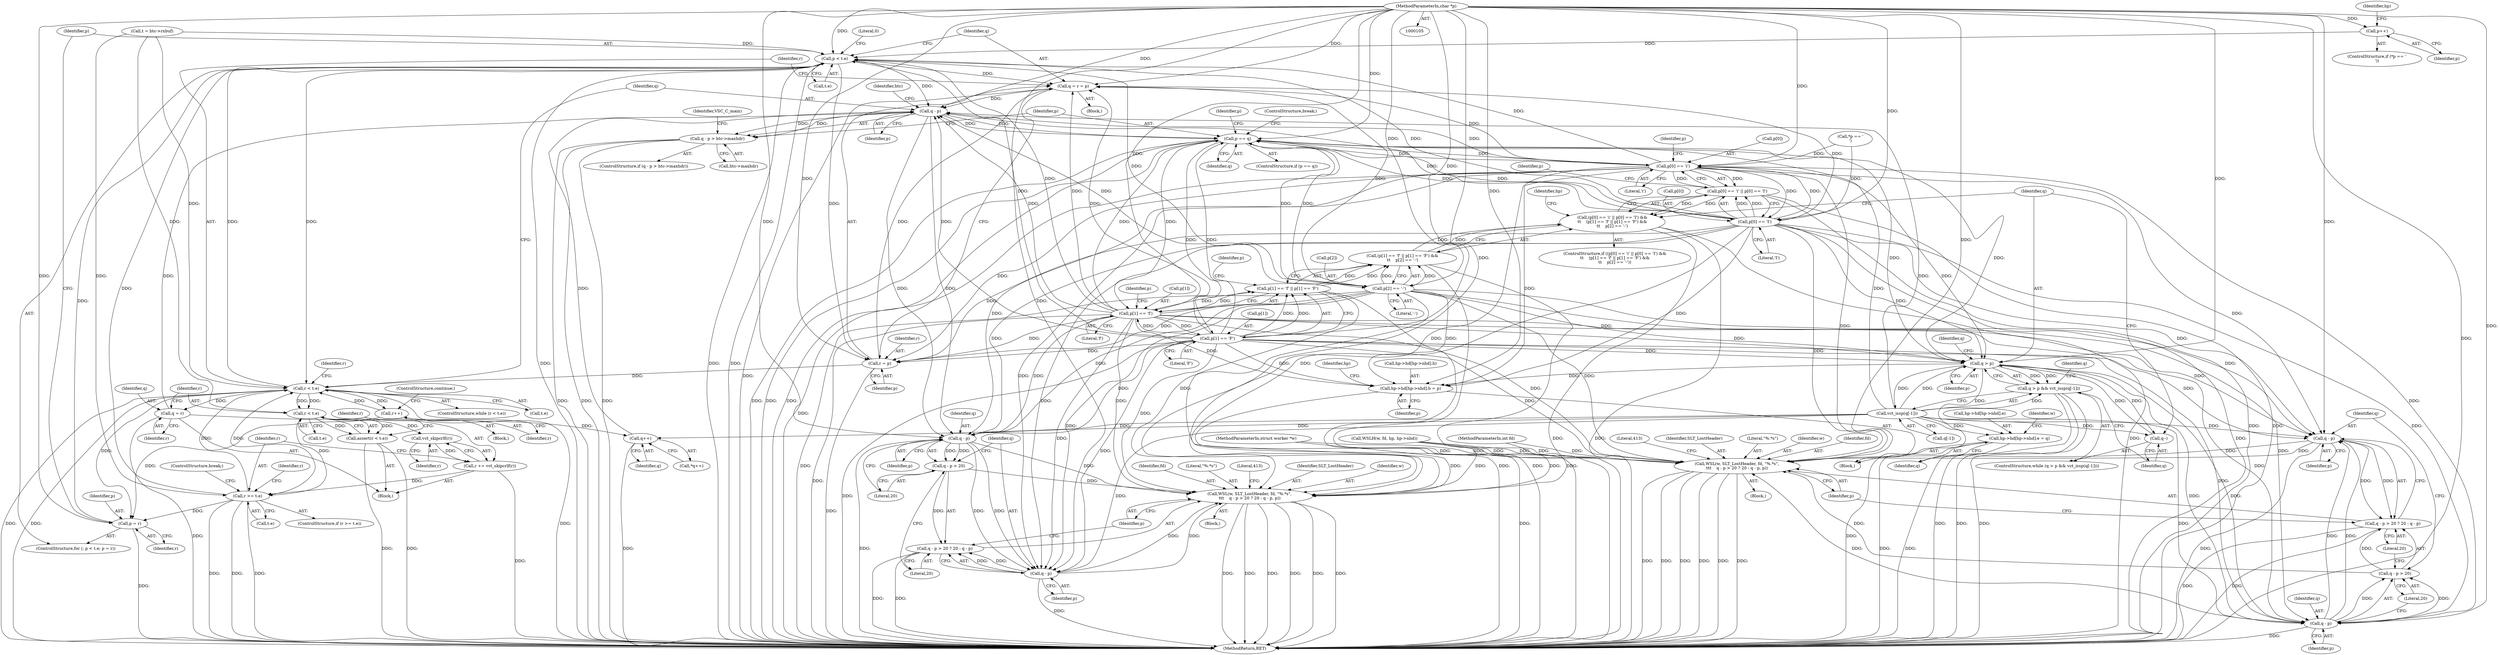 digraph "0_Varnish-Cache_85e8468bec9416bd7e16b0d80cb820ecd2b330c3@pointer" {
"1000125" [label="(Call,p++)"];
"1000109" [label="(MethodParameterIn,char *p)"];
"1000141" [label="(Call,p < t.e)"];
"1000150" [label="(Call,q = r = p)"];
"1000208" [label="(Call,q - p)"];
"1000207" [label="(Call,q - p > htc->maxhdr)"];
"1000226" [label="(Call,q - p)"];
"1000225" [label="(Call,q - p > 20)"];
"1000219" [label="(Call,WSL(w, SLT_LostHeader, fd, \"%.*s\",\n\t\t\t    q - p > 20 ? 20 : q - p, p))"];
"1000224" [label="(Call,q - p > 20 ? 20 : q - p)"];
"1000231" [label="(Call,q - p)"];
"1000238" [label="(Call,p == q)"];
"1000245" [label="(Call,p[0] == 'i')"];
"1000152" [label="(Call,r = p)"];
"1000156" [label="(Call,r < t.e)"];
"1000146" [label="(Call,p = r)"];
"1000168" [label="(Call,r++)"];
"1000171" [label="(Call,q = r)"];
"1000203" [label="(Call,q++)"];
"1000175" [label="(Call,r < t.e)"];
"1000174" [label="(Call,assert(r < t.e))"];
"1000182" [label="(Call,vct_skipcrlf(r))"];
"1000180" [label="(Call,r += vct_skipcrlf(r))"];
"1000185" [label="(Call,r >= t.e)"];
"1000244" [label="(Call,p[0] == 'i' || p[0] == 'I')"];
"1000243" [label="(Call,(p[0] == 'i' || p[0] == 'I') &&\n\t\t    (p[1] == 'f' || p[1] == 'F') &&\n\t\t    p[2] == '-')"];
"1000250" [label="(Call,p[0] == 'I')"];
"1000279" [label="(Call,q > p)"];
"1000278" [label="(Call,q > p && vct_issp(q[-1]))"];
"1000282" [label="(Call,vct_issp(q[-1]))"];
"1000287" [label="(Call,q--)"];
"1000322" [label="(Call,hp->hd[hp->nhd].e = q)"];
"1000357" [label="(Call,q - p)"];
"1000356" [label="(Call,q - p > 20)"];
"1000350" [label="(Call,WSL(w, SLT_LostHeader, fd, \"%.*s\",\n\t\t\t    q - p > 20 ? 20 : q - p, p))"];
"1000355" [label="(Call,q - p > 20 ? 20 : q - p)"];
"1000362" [label="(Call,q - p)"];
"1000311" [label="(Call,hp->hd[hp->nhd].b = p)"];
"1000257" [label="(Call,p[1] == 'f')"];
"1000256" [label="(Call,p[1] == 'f' || p[1] == 'F')"];
"1000255" [label="(Call,(p[1] == 'f' || p[1] == 'F') &&\n\t\t    p[2] == '-')"];
"1000262" [label="(Call,p[1] == 'F')"];
"1000267" [label="(Call,p[2] == '-')"];
"1000288" [label="(Identifier,q)"];
"1000231" [label="(Call,q - p)"];
"1000180" [label="(Call,r += vct_skipcrlf(r))"];
"1000242" [label="(ControlStructure,if ((p[0] == 'i' || p[0] == 'I') &&\n\t\t    (p[1] == 'f' || p[1] == 'F') &&\n\t\t    p[2] == '-'))"];
"1000226" [label="(Call,q - p)"];
"1000171" [label="(Call,q = r)"];
"1000232" [label="(Identifier,q)"];
"1000322" [label="(Call,hp->hd[hp->nhd].e = q)"];
"1000177" [label="(Call,t.e)"];
"1000362" [label="(Call,q - p)"];
"1000241" [label="(ControlStructure,break;)"];
"1000161" [label="(Block,)"];
"1000262" [label="(Call,p[1] == 'F')"];
"1000257" [label="(Call,p[1] == 'f')"];
"1000243" [label="(Call,(p[0] == 'i' || p[0] == 'I') &&\n\t\t    (p[1] == 'f' || p[1] == 'F') &&\n\t\t    p[2] == '-')"];
"1000224" [label="(Call,q - p > 20 ? 20 : q - p)"];
"1000367" [label="(Literal,413)"];
"1000147" [label="(Identifier,p)"];
"1000269" [label="(Identifier,p)"];
"1000219" [label="(Call,WSL(w, SLT_LostHeader, fd, \"%.*s\",\n\t\t\t    q - p > 20 ? 20 : q - p, p))"];
"1000168" [label="(Call,r++)"];
"1000326" [label="(Identifier,hp)"];
"1000108" [label="(MethodParameterIn,int fd)"];
"1000247" [label="(Identifier,p)"];
"1000360" [label="(Literal,20)"];
"1000282" [label="(Call,vct_issp(q[-1]))"];
"1000157" [label="(Identifier,r)"];
"1000361" [label="(Literal,20)"];
"1000220" [label="(Identifier,w)"];
"1000140" [label="(ControlStructure,for (; p < t.e; p = r))"];
"1000212" [label="(Identifier,htc)"];
"1000173" [label="(Identifier,r)"];
"1000284" [label="(Identifier,q)"];
"1000352" [label="(Identifier,SLT_LostHeader)"];
"1000195" [label="(Identifier,r)"];
"1000274" [label="(Identifier,hp)"];
"1000156" [label="(Call,r < t.e)"];
"1000365" [label="(Identifier,p)"];
"1000109" [label="(MethodParameterIn,char *p)"];
"1000279" [label="(Call,q > p)"];
"1000222" [label="(Identifier,fd)"];
"1000283" [label="(Call,q[-1])"];
"1000185" [label="(Call,r >= t.e)"];
"1000227" [label="(Identifier,q)"];
"1000245" [label="(Call,p[0] == 'i')"];
"1000181" [label="(Identifier,r)"];
"1000154" [label="(Identifier,p)"];
"1000170" [label="(ControlStructure,continue;)"];
"1000246" [label="(Call,p[0])"];
"1000255" [label="(Call,(p[1] == 'f' || p[1] == 'F') &&\n\t\t    p[2] == '-')"];
"1000249" [label="(Literal,'i')"];
"1000129" [label="(Identifier,hp)"];
"1000291" [label="(Identifier,q)"];
"1000187" [label="(Call,t.e)"];
"1000369" [label="(Literal,0)"];
"1000350" [label="(Call,WSL(w, SLT_LostHeader, fd, \"%.*s\",\n\t\t\t    q - p > 20 ? 20 : q - p, p))"];
"1000233" [label="(Identifier,p)"];
"1000244" [label="(Call,p[0] == 'i' || p[0] == 'I')"];
"1000356" [label="(Call,q - p > 20)"];
"1000146" [label="(Call,p = r)"];
"1000106" [label="(MethodParameterIn,struct worker *w)"];
"1000190" [label="(ControlStructure,break;)"];
"1000261" [label="(Literal,'f')"];
"1000202" [label="(Call,*q++)"];
"1000209" [label="(Identifier,q)"];
"1000301" [label="(Block,)"];
"1000149" [label="(Block,)"];
"1000210" [label="(Identifier,p)"];
"1000182" [label="(Call,vct_skipcrlf(r))"];
"1000172" [label="(Identifier,q)"];
"1000345" [label="(Block,)"];
"1000184" [label="(ControlStructure,if (r >= t.e))"];
"1000225" [label="(Call,q - p > 20)"];
"1000206" [label="(ControlStructure,if (q - p > htc->maxhdr))"];
"1000358" [label="(Identifier,q)"];
"1000183" [label="(Identifier,r)"];
"1000223" [label="(Literal,\"%.*s\")"];
"1000211" [label="(Call,htc->maxhdr)"];
"1000266" [label="(Literal,'F')"];
"1000263" [label="(Call,p[1])"];
"1000264" [label="(Identifier,p)"];
"1000281" [label="(Identifier,p)"];
"1000278" [label="(Call,q > p && vct_issp(q[-1]))"];
"1000126" [label="(Identifier,p)"];
"1000259" [label="(Identifier,p)"];
"1000332" [label="(Identifier,q)"];
"1000153" [label="(Identifier,r)"];
"1000354" [label="(Literal,\"%.*s\")"];
"1000311" [label="(Call,hp->hd[hp->nhd].b = p)"];
"1000167" [label="(Block,)"];
"1000214" [label="(Block,)"];
"1000120" [label="(ControlStructure,if (*p == '\r'))"];
"1000169" [label="(Identifier,r)"];
"1000258" [label="(Call,p[1])"];
"1000239" [label="(Identifier,p)"];
"1000166" [label="(Identifier,r)"];
"1000148" [label="(Identifier,r)"];
"1000186" [label="(Identifier,r)"];
"1000151" [label="(Identifier,q)"];
"1000236" [label="(Literal,413)"];
"1000207" [label="(Call,q - p > htc->maxhdr)"];
"1000250" [label="(Call,p[0] == 'I')"];
"1000125" [label="(Call,p++)"];
"1000364" [label="(Identifier,p)"];
"1000351" [label="(Identifier,w)"];
"1000267" [label="(Call,p[2] == '-')"];
"1000357" [label="(Call,q - p)"];
"1000115" [label="(Call,t = htc->rxbuf)"];
"1000277" [label="(ControlStructure,while (q > p && vct_issp(q[-1])))"];
"1000370" [label="(MethodReturn,RET)"];
"1000252" [label="(Identifier,p)"];
"1000323" [label="(Call,hp->hd[hp->nhd].e)"];
"1000141" [label="(Call,p < t.e)"];
"1000230" [label="(Literal,20)"];
"1000204" [label="(Identifier,q)"];
"1000234" [label="(Identifier,p)"];
"1000228" [label="(Identifier,p)"];
"1000150" [label="(Call,q = r = p)"];
"1000312" [label="(Call,hp->hd[hp->nhd].b)"];
"1000359" [label="(Identifier,p)"];
"1000271" [label="(Literal,'-')"];
"1000176" [label="(Identifier,r)"];
"1000143" [label="(Call,t.e)"];
"1000229" [label="(Literal,20)"];
"1000256" [label="(Call,p[1] == 'f' || p[1] == 'F')"];
"1000280" [label="(Identifier,q)"];
"1000158" [label="(Call,t.e)"];
"1000254" [label="(Literal,'I')"];
"1000174" [label="(Call,assert(r < t.e))"];
"1000240" [label="(Identifier,q)"];
"1000155" [label="(ControlStructure,while (r < t.e))"];
"1000221" [label="(Identifier,SLT_LostHeader)"];
"1000121" [label="(Call,*p == '\r')"];
"1000287" [label="(Call,q--)"];
"1000237" [label="(ControlStructure,if (p == q))"];
"1000217" [label="(Identifier,VSC_C_main)"];
"1000355" [label="(Call,q - p > 20 ? 20 : q - p)"];
"1000353" [label="(Identifier,fd)"];
"1000175" [label="(Call,r < t.e)"];
"1000333" [label="(Call,WSLH(w, fd, hp, hp->nhd))"];
"1000238" [label="(Call,p == q)"];
"1000142" [label="(Identifier,p)"];
"1000363" [label="(Identifier,q)"];
"1000208" [label="(Call,q - p)"];
"1000334" [label="(Identifier,w)"];
"1000268" [label="(Call,p[2])"];
"1000203" [label="(Call,q++)"];
"1000251" [label="(Call,p[0])"];
"1000321" [label="(Identifier,p)"];
"1000152" [label="(Call,r = p)"];
"1000125" -> "1000120"  [label="AST: "];
"1000125" -> "1000126"  [label="CFG: "];
"1000126" -> "1000125"  [label="AST: "];
"1000129" -> "1000125"  [label="CFG: "];
"1000109" -> "1000125"  [label="DDG: "];
"1000125" -> "1000141"  [label="DDG: "];
"1000109" -> "1000105"  [label="AST: "];
"1000109" -> "1000370"  [label="DDG: "];
"1000109" -> "1000141"  [label="DDG: "];
"1000109" -> "1000146"  [label="DDG: "];
"1000109" -> "1000150"  [label="DDG: "];
"1000109" -> "1000152"  [label="DDG: "];
"1000109" -> "1000208"  [label="DDG: "];
"1000109" -> "1000226"  [label="DDG: "];
"1000109" -> "1000231"  [label="DDG: "];
"1000109" -> "1000219"  [label="DDG: "];
"1000109" -> "1000238"  [label="DDG: "];
"1000109" -> "1000245"  [label="DDG: "];
"1000109" -> "1000250"  [label="DDG: "];
"1000109" -> "1000257"  [label="DDG: "];
"1000109" -> "1000262"  [label="DDG: "];
"1000109" -> "1000267"  [label="DDG: "];
"1000109" -> "1000279"  [label="DDG: "];
"1000109" -> "1000311"  [label="DDG: "];
"1000109" -> "1000357"  [label="DDG: "];
"1000109" -> "1000362"  [label="DDG: "];
"1000109" -> "1000350"  [label="DDG: "];
"1000141" -> "1000140"  [label="AST: "];
"1000141" -> "1000143"  [label="CFG: "];
"1000142" -> "1000141"  [label="AST: "];
"1000143" -> "1000141"  [label="AST: "];
"1000151" -> "1000141"  [label="CFG: "];
"1000369" -> "1000141"  [label="CFG: "];
"1000141" -> "1000370"  [label="DDG: "];
"1000141" -> "1000370"  [label="DDG: "];
"1000141" -> "1000370"  [label="DDG: "];
"1000250" -> "1000141"  [label="DDG: "];
"1000267" -> "1000141"  [label="DDG: "];
"1000262" -> "1000141"  [label="DDG: "];
"1000257" -> "1000141"  [label="DDG: "];
"1000245" -> "1000141"  [label="DDG: "];
"1000146" -> "1000141"  [label="DDG: "];
"1000185" -> "1000141"  [label="DDG: "];
"1000156" -> "1000141"  [label="DDG: "];
"1000115" -> "1000141"  [label="DDG: "];
"1000141" -> "1000150"  [label="DDG: "];
"1000141" -> "1000152"  [label="DDG: "];
"1000141" -> "1000156"  [label="DDG: "];
"1000141" -> "1000208"  [label="DDG: "];
"1000150" -> "1000149"  [label="AST: "];
"1000150" -> "1000152"  [label="CFG: "];
"1000151" -> "1000150"  [label="AST: "];
"1000152" -> "1000150"  [label="AST: "];
"1000157" -> "1000150"  [label="CFG: "];
"1000150" -> "1000370"  [label="DDG: "];
"1000152" -> "1000150"  [label="DDG: "];
"1000250" -> "1000150"  [label="DDG: "];
"1000267" -> "1000150"  [label="DDG: "];
"1000262" -> "1000150"  [label="DDG: "];
"1000257" -> "1000150"  [label="DDG: "];
"1000245" -> "1000150"  [label="DDG: "];
"1000150" -> "1000208"  [label="DDG: "];
"1000208" -> "1000207"  [label="AST: "];
"1000208" -> "1000210"  [label="CFG: "];
"1000209" -> "1000208"  [label="AST: "];
"1000210" -> "1000208"  [label="AST: "];
"1000212" -> "1000208"  [label="CFG: "];
"1000208" -> "1000207"  [label="DDG: "];
"1000208" -> "1000207"  [label="DDG: "];
"1000171" -> "1000208"  [label="DDG: "];
"1000282" -> "1000208"  [label="DDG: "];
"1000203" -> "1000208"  [label="DDG: "];
"1000250" -> "1000208"  [label="DDG: "];
"1000267" -> "1000208"  [label="DDG: "];
"1000262" -> "1000208"  [label="DDG: "];
"1000257" -> "1000208"  [label="DDG: "];
"1000245" -> "1000208"  [label="DDG: "];
"1000208" -> "1000226"  [label="DDG: "];
"1000208" -> "1000226"  [label="DDG: "];
"1000208" -> "1000238"  [label="DDG: "];
"1000208" -> "1000238"  [label="DDG: "];
"1000207" -> "1000206"  [label="AST: "];
"1000207" -> "1000211"  [label="CFG: "];
"1000211" -> "1000207"  [label="AST: "];
"1000217" -> "1000207"  [label="CFG: "];
"1000239" -> "1000207"  [label="CFG: "];
"1000207" -> "1000370"  [label="DDG: "];
"1000207" -> "1000370"  [label="DDG: "];
"1000207" -> "1000370"  [label="DDG: "];
"1000226" -> "1000225"  [label="AST: "];
"1000226" -> "1000228"  [label="CFG: "];
"1000227" -> "1000226"  [label="AST: "];
"1000228" -> "1000226"  [label="AST: "];
"1000229" -> "1000226"  [label="CFG: "];
"1000226" -> "1000370"  [label="DDG: "];
"1000226" -> "1000225"  [label="DDG: "];
"1000226" -> "1000225"  [label="DDG: "];
"1000282" -> "1000226"  [label="DDG: "];
"1000250" -> "1000226"  [label="DDG: "];
"1000267" -> "1000226"  [label="DDG: "];
"1000262" -> "1000226"  [label="DDG: "];
"1000257" -> "1000226"  [label="DDG: "];
"1000245" -> "1000226"  [label="DDG: "];
"1000226" -> "1000231"  [label="DDG: "];
"1000226" -> "1000231"  [label="DDG: "];
"1000226" -> "1000219"  [label="DDG: "];
"1000225" -> "1000224"  [label="AST: "];
"1000225" -> "1000229"  [label="CFG: "];
"1000229" -> "1000225"  [label="AST: "];
"1000230" -> "1000225"  [label="CFG: "];
"1000232" -> "1000225"  [label="CFG: "];
"1000225" -> "1000219"  [label="DDG: "];
"1000225" -> "1000224"  [label="DDG: "];
"1000219" -> "1000214"  [label="AST: "];
"1000219" -> "1000234"  [label="CFG: "];
"1000220" -> "1000219"  [label="AST: "];
"1000221" -> "1000219"  [label="AST: "];
"1000222" -> "1000219"  [label="AST: "];
"1000223" -> "1000219"  [label="AST: "];
"1000224" -> "1000219"  [label="AST: "];
"1000234" -> "1000219"  [label="AST: "];
"1000236" -> "1000219"  [label="CFG: "];
"1000219" -> "1000370"  [label="DDG: "];
"1000219" -> "1000370"  [label="DDG: "];
"1000219" -> "1000370"  [label="DDG: "];
"1000219" -> "1000370"  [label="DDG: "];
"1000219" -> "1000370"  [label="DDG: "];
"1000219" -> "1000370"  [label="DDG: "];
"1000333" -> "1000219"  [label="DDG: "];
"1000333" -> "1000219"  [label="DDG: "];
"1000106" -> "1000219"  [label="DDG: "];
"1000108" -> "1000219"  [label="DDG: "];
"1000231" -> "1000219"  [label="DDG: "];
"1000231" -> "1000219"  [label="DDG: "];
"1000250" -> "1000219"  [label="DDG: "];
"1000267" -> "1000219"  [label="DDG: "];
"1000262" -> "1000219"  [label="DDG: "];
"1000257" -> "1000219"  [label="DDG: "];
"1000245" -> "1000219"  [label="DDG: "];
"1000224" -> "1000230"  [label="CFG: "];
"1000224" -> "1000231"  [label="CFG: "];
"1000230" -> "1000224"  [label="AST: "];
"1000231" -> "1000224"  [label="AST: "];
"1000234" -> "1000224"  [label="CFG: "];
"1000224" -> "1000370"  [label="DDG: "];
"1000224" -> "1000370"  [label="DDG: "];
"1000231" -> "1000224"  [label="DDG: "];
"1000231" -> "1000224"  [label="DDG: "];
"1000231" -> "1000233"  [label="CFG: "];
"1000232" -> "1000231"  [label="AST: "];
"1000233" -> "1000231"  [label="AST: "];
"1000231" -> "1000370"  [label="DDG: "];
"1000282" -> "1000231"  [label="DDG: "];
"1000250" -> "1000231"  [label="DDG: "];
"1000267" -> "1000231"  [label="DDG: "];
"1000262" -> "1000231"  [label="DDG: "];
"1000257" -> "1000231"  [label="DDG: "];
"1000245" -> "1000231"  [label="DDG: "];
"1000238" -> "1000237"  [label="AST: "];
"1000238" -> "1000240"  [label="CFG: "];
"1000239" -> "1000238"  [label="AST: "];
"1000240" -> "1000238"  [label="AST: "];
"1000241" -> "1000238"  [label="CFG: "];
"1000247" -> "1000238"  [label="CFG: "];
"1000238" -> "1000370"  [label="DDG: "];
"1000238" -> "1000370"  [label="DDG: "];
"1000238" -> "1000370"  [label="DDG: "];
"1000250" -> "1000238"  [label="DDG: "];
"1000267" -> "1000238"  [label="DDG: "];
"1000262" -> "1000238"  [label="DDG: "];
"1000257" -> "1000238"  [label="DDG: "];
"1000245" -> "1000238"  [label="DDG: "];
"1000282" -> "1000238"  [label="DDG: "];
"1000238" -> "1000245"  [label="DDG: "];
"1000238" -> "1000250"  [label="DDG: "];
"1000238" -> "1000257"  [label="DDG: "];
"1000238" -> "1000262"  [label="DDG: "];
"1000238" -> "1000267"  [label="DDG: "];
"1000238" -> "1000279"  [label="DDG: "];
"1000238" -> "1000279"  [label="DDG: "];
"1000245" -> "1000244"  [label="AST: "];
"1000245" -> "1000249"  [label="CFG: "];
"1000246" -> "1000245"  [label="AST: "];
"1000249" -> "1000245"  [label="AST: "];
"1000252" -> "1000245"  [label="CFG: "];
"1000244" -> "1000245"  [label="CFG: "];
"1000245" -> "1000370"  [label="DDG: "];
"1000245" -> "1000152"  [label="DDG: "];
"1000245" -> "1000244"  [label="DDG: "];
"1000245" -> "1000244"  [label="DDG: "];
"1000250" -> "1000245"  [label="DDG: "];
"1000121" -> "1000245"  [label="DDG: "];
"1000245" -> "1000250"  [label="DDG: "];
"1000245" -> "1000279"  [label="DDG: "];
"1000245" -> "1000311"  [label="DDG: "];
"1000245" -> "1000357"  [label="DDG: "];
"1000245" -> "1000362"  [label="DDG: "];
"1000245" -> "1000350"  [label="DDG: "];
"1000152" -> "1000154"  [label="CFG: "];
"1000153" -> "1000152"  [label="AST: "];
"1000154" -> "1000152"  [label="AST: "];
"1000152" -> "1000370"  [label="DDG: "];
"1000250" -> "1000152"  [label="DDG: "];
"1000267" -> "1000152"  [label="DDG: "];
"1000262" -> "1000152"  [label="DDG: "];
"1000257" -> "1000152"  [label="DDG: "];
"1000152" -> "1000156"  [label="DDG: "];
"1000156" -> "1000155"  [label="AST: "];
"1000156" -> "1000158"  [label="CFG: "];
"1000157" -> "1000156"  [label="AST: "];
"1000158" -> "1000156"  [label="AST: "];
"1000166" -> "1000156"  [label="CFG: "];
"1000209" -> "1000156"  [label="CFG: "];
"1000156" -> "1000370"  [label="DDG: "];
"1000156" -> "1000370"  [label="DDG: "];
"1000156" -> "1000370"  [label="DDG: "];
"1000156" -> "1000146"  [label="DDG: "];
"1000185" -> "1000156"  [label="DDG: "];
"1000185" -> "1000156"  [label="DDG: "];
"1000168" -> "1000156"  [label="DDG: "];
"1000115" -> "1000156"  [label="DDG: "];
"1000156" -> "1000168"  [label="DDG: "];
"1000156" -> "1000171"  [label="DDG: "];
"1000156" -> "1000175"  [label="DDG: "];
"1000156" -> "1000175"  [label="DDG: "];
"1000146" -> "1000140"  [label="AST: "];
"1000146" -> "1000148"  [label="CFG: "];
"1000147" -> "1000146"  [label="AST: "];
"1000148" -> "1000146"  [label="AST: "];
"1000142" -> "1000146"  [label="CFG: "];
"1000146" -> "1000370"  [label="DDG: "];
"1000185" -> "1000146"  [label="DDG: "];
"1000168" -> "1000146"  [label="DDG: "];
"1000168" -> "1000167"  [label="AST: "];
"1000168" -> "1000169"  [label="CFG: "];
"1000169" -> "1000168"  [label="AST: "];
"1000170" -> "1000168"  [label="CFG: "];
"1000171" -> "1000161"  [label="AST: "];
"1000171" -> "1000173"  [label="CFG: "];
"1000172" -> "1000171"  [label="AST: "];
"1000173" -> "1000171"  [label="AST: "];
"1000176" -> "1000171"  [label="CFG: "];
"1000171" -> "1000370"  [label="DDG: "];
"1000171" -> "1000203"  [label="DDG: "];
"1000203" -> "1000202"  [label="AST: "];
"1000203" -> "1000204"  [label="CFG: "];
"1000204" -> "1000203"  [label="AST: "];
"1000202" -> "1000203"  [label="CFG: "];
"1000203" -> "1000370"  [label="DDG: "];
"1000282" -> "1000203"  [label="DDG: "];
"1000175" -> "1000174"  [label="AST: "];
"1000175" -> "1000177"  [label="CFG: "];
"1000176" -> "1000175"  [label="AST: "];
"1000177" -> "1000175"  [label="AST: "];
"1000174" -> "1000175"  [label="CFG: "];
"1000175" -> "1000174"  [label="DDG: "];
"1000175" -> "1000174"  [label="DDG: "];
"1000115" -> "1000175"  [label="DDG: "];
"1000175" -> "1000182"  [label="DDG: "];
"1000175" -> "1000185"  [label="DDG: "];
"1000174" -> "1000161"  [label="AST: "];
"1000181" -> "1000174"  [label="CFG: "];
"1000174" -> "1000370"  [label="DDG: "];
"1000174" -> "1000370"  [label="DDG: "];
"1000182" -> "1000180"  [label="AST: "];
"1000182" -> "1000183"  [label="CFG: "];
"1000183" -> "1000182"  [label="AST: "];
"1000180" -> "1000182"  [label="CFG: "];
"1000182" -> "1000180"  [label="DDG: "];
"1000180" -> "1000161"  [label="AST: "];
"1000181" -> "1000180"  [label="AST: "];
"1000186" -> "1000180"  [label="CFG: "];
"1000180" -> "1000370"  [label="DDG: "];
"1000180" -> "1000185"  [label="DDG: "];
"1000185" -> "1000184"  [label="AST: "];
"1000185" -> "1000187"  [label="CFG: "];
"1000186" -> "1000185"  [label="AST: "];
"1000187" -> "1000185"  [label="AST: "];
"1000190" -> "1000185"  [label="CFG: "];
"1000195" -> "1000185"  [label="CFG: "];
"1000185" -> "1000370"  [label="DDG: "];
"1000185" -> "1000370"  [label="DDG: "];
"1000185" -> "1000370"  [label="DDG: "];
"1000115" -> "1000185"  [label="DDG: "];
"1000244" -> "1000243"  [label="AST: "];
"1000244" -> "1000250"  [label="CFG: "];
"1000250" -> "1000244"  [label="AST: "];
"1000259" -> "1000244"  [label="CFG: "];
"1000243" -> "1000244"  [label="CFG: "];
"1000244" -> "1000370"  [label="DDG: "];
"1000244" -> "1000370"  [label="DDG: "];
"1000244" -> "1000243"  [label="DDG: "];
"1000244" -> "1000243"  [label="DDG: "];
"1000250" -> "1000244"  [label="DDG: "];
"1000250" -> "1000244"  [label="DDG: "];
"1000243" -> "1000242"  [label="AST: "];
"1000243" -> "1000255"  [label="CFG: "];
"1000255" -> "1000243"  [label="AST: "];
"1000274" -> "1000243"  [label="CFG: "];
"1000280" -> "1000243"  [label="CFG: "];
"1000243" -> "1000370"  [label="DDG: "];
"1000243" -> "1000370"  [label="DDG: "];
"1000243" -> "1000370"  [label="DDG: "];
"1000255" -> "1000243"  [label="DDG: "];
"1000255" -> "1000243"  [label="DDG: "];
"1000250" -> "1000254"  [label="CFG: "];
"1000251" -> "1000250"  [label="AST: "];
"1000254" -> "1000250"  [label="AST: "];
"1000250" -> "1000370"  [label="DDG: "];
"1000121" -> "1000250"  [label="DDG: "];
"1000250" -> "1000279"  [label="DDG: "];
"1000250" -> "1000311"  [label="DDG: "];
"1000250" -> "1000357"  [label="DDG: "];
"1000250" -> "1000362"  [label="DDG: "];
"1000250" -> "1000350"  [label="DDG: "];
"1000279" -> "1000278"  [label="AST: "];
"1000279" -> "1000281"  [label="CFG: "];
"1000280" -> "1000279"  [label="AST: "];
"1000281" -> "1000279"  [label="AST: "];
"1000284" -> "1000279"  [label="CFG: "];
"1000278" -> "1000279"  [label="CFG: "];
"1000279" -> "1000278"  [label="DDG: "];
"1000279" -> "1000278"  [label="DDG: "];
"1000287" -> "1000279"  [label="DDG: "];
"1000282" -> "1000279"  [label="DDG: "];
"1000267" -> "1000279"  [label="DDG: "];
"1000262" -> "1000279"  [label="DDG: "];
"1000257" -> "1000279"  [label="DDG: "];
"1000279" -> "1000282"  [label="DDG: "];
"1000279" -> "1000287"  [label="DDG: "];
"1000279" -> "1000311"  [label="DDG: "];
"1000279" -> "1000322"  [label="DDG: "];
"1000279" -> "1000357"  [label="DDG: "];
"1000279" -> "1000357"  [label="DDG: "];
"1000278" -> "1000277"  [label="AST: "];
"1000278" -> "1000282"  [label="CFG: "];
"1000282" -> "1000278"  [label="AST: "];
"1000288" -> "1000278"  [label="CFG: "];
"1000291" -> "1000278"  [label="CFG: "];
"1000278" -> "1000370"  [label="DDG: "];
"1000278" -> "1000370"  [label="DDG: "];
"1000278" -> "1000370"  [label="DDG: "];
"1000282" -> "1000278"  [label="DDG: "];
"1000282" -> "1000283"  [label="CFG: "];
"1000283" -> "1000282"  [label="AST: "];
"1000282" -> "1000370"  [label="DDG: "];
"1000282" -> "1000287"  [label="DDG: "];
"1000282" -> "1000322"  [label="DDG: "];
"1000282" -> "1000357"  [label="DDG: "];
"1000282" -> "1000362"  [label="DDG: "];
"1000287" -> "1000277"  [label="AST: "];
"1000287" -> "1000288"  [label="CFG: "];
"1000288" -> "1000287"  [label="AST: "];
"1000280" -> "1000287"  [label="CFG: "];
"1000322" -> "1000301"  [label="AST: "];
"1000322" -> "1000332"  [label="CFG: "];
"1000323" -> "1000322"  [label="AST: "];
"1000332" -> "1000322"  [label="AST: "];
"1000334" -> "1000322"  [label="CFG: "];
"1000322" -> "1000370"  [label="DDG: "];
"1000322" -> "1000370"  [label="DDG: "];
"1000357" -> "1000356"  [label="AST: "];
"1000357" -> "1000359"  [label="CFG: "];
"1000358" -> "1000357"  [label="AST: "];
"1000359" -> "1000357"  [label="AST: "];
"1000360" -> "1000357"  [label="CFG: "];
"1000357" -> "1000370"  [label="DDG: "];
"1000357" -> "1000356"  [label="DDG: "];
"1000357" -> "1000356"  [label="DDG: "];
"1000267" -> "1000357"  [label="DDG: "];
"1000262" -> "1000357"  [label="DDG: "];
"1000257" -> "1000357"  [label="DDG: "];
"1000357" -> "1000362"  [label="DDG: "];
"1000357" -> "1000362"  [label="DDG: "];
"1000357" -> "1000350"  [label="DDG: "];
"1000356" -> "1000355"  [label="AST: "];
"1000356" -> "1000360"  [label="CFG: "];
"1000360" -> "1000356"  [label="AST: "];
"1000361" -> "1000356"  [label="CFG: "];
"1000363" -> "1000356"  [label="CFG: "];
"1000356" -> "1000350"  [label="DDG: "];
"1000356" -> "1000355"  [label="DDG: "];
"1000350" -> "1000345"  [label="AST: "];
"1000350" -> "1000365"  [label="CFG: "];
"1000351" -> "1000350"  [label="AST: "];
"1000352" -> "1000350"  [label="AST: "];
"1000353" -> "1000350"  [label="AST: "];
"1000354" -> "1000350"  [label="AST: "];
"1000355" -> "1000350"  [label="AST: "];
"1000365" -> "1000350"  [label="AST: "];
"1000367" -> "1000350"  [label="CFG: "];
"1000350" -> "1000370"  [label="DDG: "];
"1000350" -> "1000370"  [label="DDG: "];
"1000350" -> "1000370"  [label="DDG: "];
"1000350" -> "1000370"  [label="DDG: "];
"1000350" -> "1000370"  [label="DDG: "];
"1000350" -> "1000370"  [label="DDG: "];
"1000333" -> "1000350"  [label="DDG: "];
"1000333" -> "1000350"  [label="DDG: "];
"1000106" -> "1000350"  [label="DDG: "];
"1000108" -> "1000350"  [label="DDG: "];
"1000362" -> "1000350"  [label="DDG: "];
"1000362" -> "1000350"  [label="DDG: "];
"1000267" -> "1000350"  [label="DDG: "];
"1000262" -> "1000350"  [label="DDG: "];
"1000257" -> "1000350"  [label="DDG: "];
"1000355" -> "1000361"  [label="CFG: "];
"1000355" -> "1000362"  [label="CFG: "];
"1000361" -> "1000355"  [label="AST: "];
"1000362" -> "1000355"  [label="AST: "];
"1000365" -> "1000355"  [label="CFG: "];
"1000355" -> "1000370"  [label="DDG: "];
"1000355" -> "1000370"  [label="DDG: "];
"1000362" -> "1000355"  [label="DDG: "];
"1000362" -> "1000355"  [label="DDG: "];
"1000362" -> "1000364"  [label="CFG: "];
"1000363" -> "1000362"  [label="AST: "];
"1000364" -> "1000362"  [label="AST: "];
"1000362" -> "1000370"  [label="DDG: "];
"1000267" -> "1000362"  [label="DDG: "];
"1000262" -> "1000362"  [label="DDG: "];
"1000257" -> "1000362"  [label="DDG: "];
"1000311" -> "1000301"  [label="AST: "];
"1000311" -> "1000321"  [label="CFG: "];
"1000312" -> "1000311"  [label="AST: "];
"1000321" -> "1000311"  [label="AST: "];
"1000326" -> "1000311"  [label="CFG: "];
"1000311" -> "1000370"  [label="DDG: "];
"1000267" -> "1000311"  [label="DDG: "];
"1000262" -> "1000311"  [label="DDG: "];
"1000257" -> "1000311"  [label="DDG: "];
"1000257" -> "1000256"  [label="AST: "];
"1000257" -> "1000261"  [label="CFG: "];
"1000258" -> "1000257"  [label="AST: "];
"1000261" -> "1000257"  [label="AST: "];
"1000264" -> "1000257"  [label="CFG: "];
"1000256" -> "1000257"  [label="CFG: "];
"1000257" -> "1000370"  [label="DDG: "];
"1000257" -> "1000256"  [label="DDG: "];
"1000257" -> "1000256"  [label="DDG: "];
"1000262" -> "1000257"  [label="DDG: "];
"1000257" -> "1000262"  [label="DDG: "];
"1000256" -> "1000255"  [label="AST: "];
"1000256" -> "1000262"  [label="CFG: "];
"1000262" -> "1000256"  [label="AST: "];
"1000269" -> "1000256"  [label="CFG: "];
"1000255" -> "1000256"  [label="CFG: "];
"1000256" -> "1000370"  [label="DDG: "];
"1000256" -> "1000370"  [label="DDG: "];
"1000256" -> "1000255"  [label="DDG: "];
"1000256" -> "1000255"  [label="DDG: "];
"1000262" -> "1000256"  [label="DDG: "];
"1000262" -> "1000256"  [label="DDG: "];
"1000255" -> "1000267"  [label="CFG: "];
"1000267" -> "1000255"  [label="AST: "];
"1000255" -> "1000370"  [label="DDG: "];
"1000255" -> "1000370"  [label="DDG: "];
"1000267" -> "1000255"  [label="DDG: "];
"1000267" -> "1000255"  [label="DDG: "];
"1000262" -> "1000266"  [label="CFG: "];
"1000263" -> "1000262"  [label="AST: "];
"1000266" -> "1000262"  [label="AST: "];
"1000262" -> "1000370"  [label="DDG: "];
"1000267" -> "1000271"  [label="CFG: "];
"1000268" -> "1000267"  [label="AST: "];
"1000271" -> "1000267"  [label="AST: "];
"1000267" -> "1000370"  [label="DDG: "];
}
